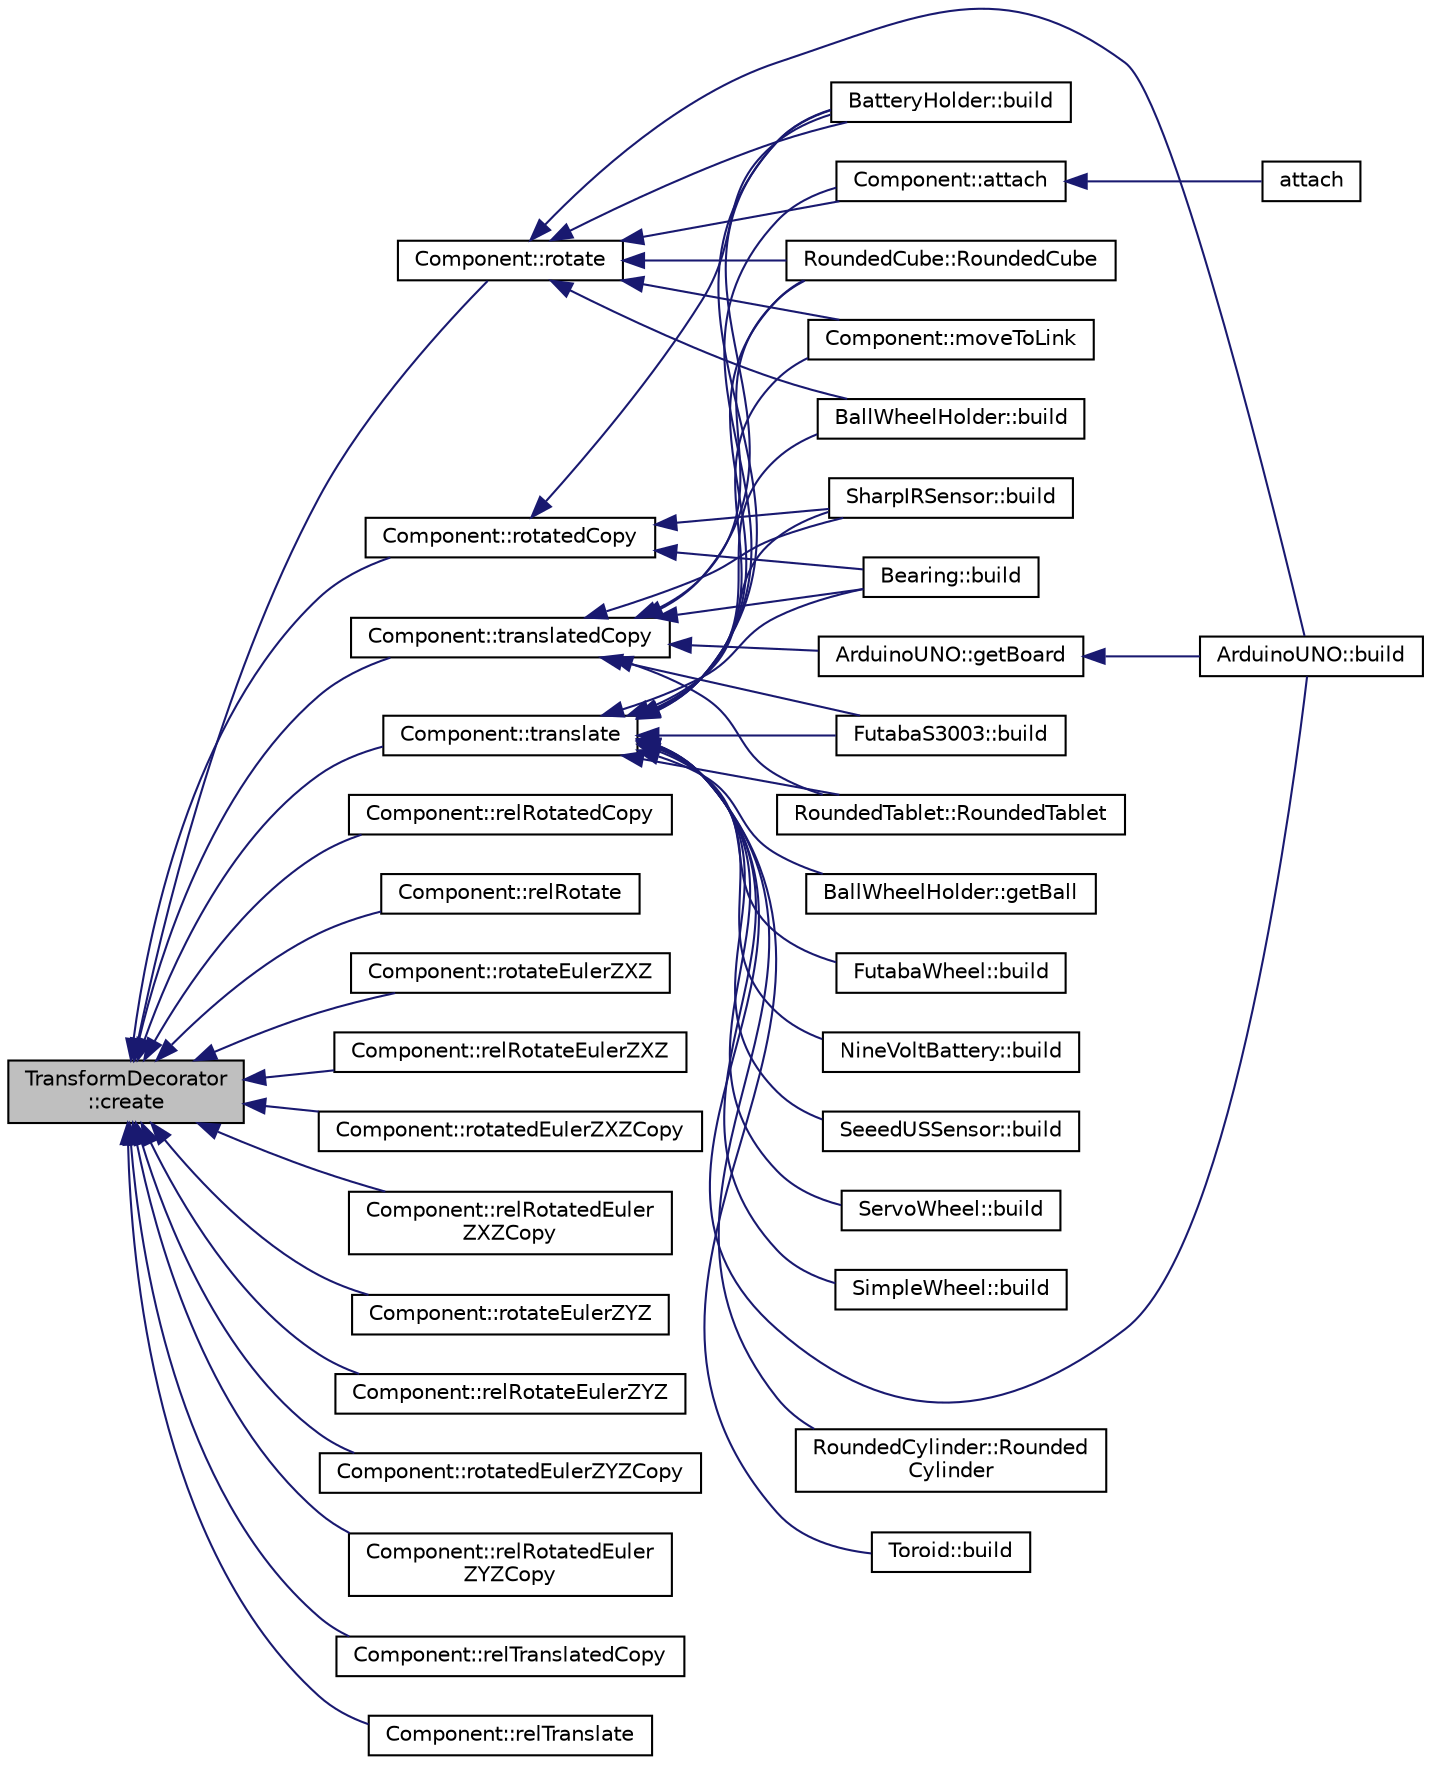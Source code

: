 digraph "TransformDecorator::create"
{
  edge [fontname="Helvetica",fontsize="10",labelfontname="Helvetica",labelfontsize="10"];
  node [fontname="Helvetica",fontsize="10",shape=record];
  rankdir="LR";
  Node1 [label="TransformDecorator\l::create",height=0.2,width=0.4,color="black", fillcolor="grey75", style="filled" fontcolor="black"];
  Node1 -> Node2 [dir="back",color="midnightblue",fontsize="10",style="solid",fontname="Helvetica"];
  Node2 [label="Component::rotatedCopy",height=0.2,width=0.4,color="black", fillcolor="white", style="filled",URL="$classComponent.html#ad428061d4b1fbb0095b70cba6d8a5fd4",tooltip="Rotate the component."];
  Node2 -> Node3 [dir="back",color="midnightblue",fontsize="10",style="solid",fontname="Helvetica"];
  Node3 [label="BatteryHolder::build",height=0.2,width=0.4,color="black", fillcolor="white", style="filled",URL="$classBatteryHolder.html#a31b5756aae7816ef88986302ec12303c",tooltip="Build the piece."];
  Node2 -> Node4 [dir="back",color="midnightblue",fontsize="10",style="solid",fontname="Helvetica"];
  Node4 [label="Bearing::build",height=0.2,width=0.4,color="black", fillcolor="white", style="filled",URL="$classBearing.html#acf031144883f9a2eb8db860d3391547e",tooltip="Build the piece."];
  Node2 -> Node5 [dir="back",color="midnightblue",fontsize="10",style="solid",fontname="Helvetica"];
  Node5 [label="SharpIRSensor::build",height=0.2,width=0.4,color="black", fillcolor="white", style="filled",URL="$classSharpIRSensor.html#a9358ae89493f89e94ecf763fa4f2f542",tooltip="Build the piece."];
  Node1 -> Node6 [dir="back",color="midnightblue",fontsize="10",style="solid",fontname="Helvetica"];
  Node6 [label="Component::relRotatedCopy",height=0.2,width=0.4,color="black", fillcolor="white", style="filled",URL="$classComponent.html#acaf3d36cfecfce9ac15e803f5d5d66d6",tooltip="Rotate the component around its local reference system."];
  Node1 -> Node7 [dir="back",color="midnightblue",fontsize="10",style="solid",fontname="Helvetica"];
  Node7 [label="Component::rotate",height=0.2,width=0.4,color="black", fillcolor="white", style="filled",URL="$classComponent.html#a5d02f92e62bd7a142dcc9c0dae0c908d",tooltip="Rotate the component."];
  Node7 -> Node8 [dir="back",color="midnightblue",fontsize="10",style="solid",fontname="Helvetica"];
  Node8 [label="RoundedCube::RoundedCube",height=0.2,width=0.4,color="black", fillcolor="white", style="filled",URL="$classRoundedCube.html#ad0ba2fd7d94c9b93a559bb36ab5787bf",tooltip="Constructor."];
  Node7 -> Node9 [dir="back",color="midnightblue",fontsize="10",style="solid",fontname="Helvetica"];
  Node9 [label="Component::moveToLink",height=0.2,width=0.4,color="black", fillcolor="white", style="filled",URL="$classComponent.html#a90358faa491581771a2677e8cdc00bfd",tooltip="Move To Link Function This method rotates and translates the component in order to place it at a link..."];
  Node7 -> Node10 [dir="back",color="midnightblue",fontsize="10",style="solid",fontname="Helvetica"];
  Node10 [label="Component::attach",height=0.2,width=0.4,color="black", fillcolor="white", style="filled",URL="$classComponent.html#a229e816c0585cc4452b0200e0e842d1c",tooltip="Attaches two components This method attaches attachment component to the componet, making the links fit together."];
  Node10 -> Node11 [dir="back",color="midnightblue",fontsize="10",style="solid",fontname="Helvetica"];
  Node11 [label="attach",height=0.2,width=0.4,color="black", fillcolor="white", style="filled",URL="$globalfunctions_8h.html#a09e34955be2ae478ecf8ee52ce4cc741",tooltip="Attaches two components This method attaches attachment component to base componet, making the links fit together."];
  Node7 -> Node12 [dir="back",color="midnightblue",fontsize="10",style="solid",fontname="Helvetica"];
  Node12 [label="ArduinoUNO::build",height=0.2,width=0.4,color="black", fillcolor="white", style="filled",URL="$classArduinoUNO.html#a3f36db05b8094951b6a0372fae99e390",tooltip="Build the piece."];
  Node7 -> Node13 [dir="back",color="midnightblue",fontsize="10",style="solid",fontname="Helvetica"];
  Node13 [label="BallWheelHolder::build",height=0.2,width=0.4,color="black", fillcolor="white", style="filled",URL="$classBallWheelHolder.html#a5fdc4b7a1f329bf9e136abb14ce79066",tooltip="Build the piece."];
  Node7 -> Node3 [dir="back",color="midnightblue",fontsize="10",style="solid",fontname="Helvetica"];
  Node1 -> Node14 [dir="back",color="midnightblue",fontsize="10",style="solid",fontname="Helvetica"];
  Node14 [label="Component::relRotate",height=0.2,width=0.4,color="black", fillcolor="white", style="filled",URL="$classComponent.html#a2c3e5cf2bc1680e69b3268e7063cd1d8",tooltip="Rotate the component around its local reference system."];
  Node1 -> Node15 [dir="back",color="midnightblue",fontsize="10",style="solid",fontname="Helvetica"];
  Node15 [label="Component::rotateEulerZXZ",height=0.2,width=0.4,color="black", fillcolor="white", style="filled",URL="$classComponent.html#a65626ffdf954959a05120a15daf04219",tooltip="Rotate the component with Euler Angles ZX&#39;Z&#39;&#39;."];
  Node1 -> Node16 [dir="back",color="midnightblue",fontsize="10",style="solid",fontname="Helvetica"];
  Node16 [label="Component::relRotateEulerZXZ",height=0.2,width=0.4,color="black", fillcolor="white", style="filled",URL="$classComponent.html#a29263e0bb90f81f656e96f2d32c7779a",tooltip="Rotate the component with Euler Angles ZX&#39;Z&#39;&#39; around its local reference system."];
  Node1 -> Node17 [dir="back",color="midnightblue",fontsize="10",style="solid",fontname="Helvetica"];
  Node17 [label="Component::rotatedEulerZXZCopy",height=0.2,width=0.4,color="black", fillcolor="white", style="filled",URL="$classComponent.html#ab274194213390b91a710465d7c7c12ea",tooltip="Rotate a copy of the component with Euler Angles ZX&#39;Z&#39;&#39;."];
  Node1 -> Node18 [dir="back",color="midnightblue",fontsize="10",style="solid",fontname="Helvetica"];
  Node18 [label="Component::relRotatedEuler\lZXZCopy",height=0.2,width=0.4,color="black", fillcolor="white", style="filled",URL="$classComponent.html#a25028782df9545cded87db34bfd597e6",tooltip="Rotate a copy of the component with Euler Angles ZX&#39;Z&#39;&#39; around its local reference system..."];
  Node1 -> Node19 [dir="back",color="midnightblue",fontsize="10",style="solid",fontname="Helvetica"];
  Node19 [label="Component::rotateEulerZYZ",height=0.2,width=0.4,color="black", fillcolor="white", style="filled",URL="$classComponent.html#a495eab23b140a50437e90f84500803eb",tooltip="Rotate the component with Euler Angles ZY&#39;Z&#39;&#39;."];
  Node1 -> Node20 [dir="back",color="midnightblue",fontsize="10",style="solid",fontname="Helvetica"];
  Node20 [label="Component::relRotateEulerZYZ",height=0.2,width=0.4,color="black", fillcolor="white", style="filled",URL="$classComponent.html#a04731b2276edc482d179889f9ac83a5a",tooltip="Rotate the component with Euler Angles ZY&#39;Z&#39;&#39; around its local reference system."];
  Node1 -> Node21 [dir="back",color="midnightblue",fontsize="10",style="solid",fontname="Helvetica"];
  Node21 [label="Component::rotatedEulerZYZCopy",height=0.2,width=0.4,color="black", fillcolor="white", style="filled",URL="$classComponent.html#a0ec11e37ac626ea7ea2ce8019a828a16",tooltip="Rotate a copy of the component with Euler Angles ZX&#39;Z&#39;&#39;."];
  Node1 -> Node22 [dir="back",color="midnightblue",fontsize="10",style="solid",fontname="Helvetica"];
  Node22 [label="Component::relRotatedEuler\lZYZCopy",height=0.2,width=0.4,color="black", fillcolor="white", style="filled",URL="$classComponent.html#aae9aac84bce74a68c307c10cd2fd060e",tooltip="Rotate a copy of the component with Euler Angles ZX&#39;Z&#39;&#39; around its local reference system..."];
  Node1 -> Node23 [dir="back",color="midnightblue",fontsize="10",style="solid",fontname="Helvetica"];
  Node23 [label="Component::translatedCopy",height=0.2,width=0.4,color="black", fillcolor="white", style="filled",URL="$classComponent.html#a871a9cc554e6c5bfa195215fa011e416",tooltip="Translate the component."];
  Node23 -> Node8 [dir="back",color="midnightblue",fontsize="10",style="solid",fontname="Helvetica"];
  Node23 -> Node24 [dir="back",color="midnightblue",fontsize="10",style="solid",fontname="Helvetica"];
  Node24 [label="RoundedTablet::RoundedTablet",height=0.2,width=0.4,color="black", fillcolor="white", style="filled",URL="$classRoundedTablet.html#acb7bd8292117dbfba2b14e928a5f1d1e",tooltip="Constructor."];
  Node23 -> Node25 [dir="back",color="midnightblue",fontsize="10",style="solid",fontname="Helvetica"];
  Node25 [label="ArduinoUNO::getBoard",height=0.2,width=0.4,color="black", fillcolor="white", style="filled",URL="$classArduinoUNO.html#a2765f8e142d0668f66270d15dfb30296",tooltip="returns a component only with the board"];
  Node25 -> Node12 [dir="back",color="midnightblue",fontsize="10",style="solid",fontname="Helvetica"];
  Node23 -> Node3 [dir="back",color="midnightblue",fontsize="10",style="solid",fontname="Helvetica"];
  Node23 -> Node4 [dir="back",color="midnightblue",fontsize="10",style="solid",fontname="Helvetica"];
  Node23 -> Node26 [dir="back",color="midnightblue",fontsize="10",style="solid",fontname="Helvetica"];
  Node26 [label="FutabaS3003::build",height=0.2,width=0.4,color="black", fillcolor="white", style="filled",URL="$classFutabaS3003.html#a780e4ad25476f3d7962675c1b5e4fb03",tooltip="Build the piece."];
  Node23 -> Node5 [dir="back",color="midnightblue",fontsize="10",style="solid",fontname="Helvetica"];
  Node1 -> Node27 [dir="back",color="midnightblue",fontsize="10",style="solid",fontname="Helvetica"];
  Node27 [label="Component::relTranslatedCopy",height=0.2,width=0.4,color="black", fillcolor="white", style="filled",URL="$classComponent.html#a81714ef743a86f37f571a1f40af66770",tooltip="Translate the component wrt. to its local reference system."];
  Node1 -> Node28 [dir="back",color="midnightblue",fontsize="10",style="solid",fontname="Helvetica"];
  Node28 [label="Component::translate",height=0.2,width=0.4,color="black", fillcolor="white", style="filled",URL="$classComponent.html#a0df678527e9d0d65a749bbc5883a71af",tooltip="Translate the component."];
  Node28 -> Node8 [dir="back",color="midnightblue",fontsize="10",style="solid",fontname="Helvetica"];
  Node28 -> Node29 [dir="back",color="midnightblue",fontsize="10",style="solid",fontname="Helvetica"];
  Node29 [label="RoundedCylinder::Rounded\lCylinder",height=0.2,width=0.4,color="black", fillcolor="white", style="filled",URL="$classRoundedCylinder.html#a71de022375f47005a38034c037d6dd2f",tooltip="Static factory method."];
  Node28 -> Node24 [dir="back",color="midnightblue",fontsize="10",style="solid",fontname="Helvetica"];
  Node28 -> Node30 [dir="back",color="midnightblue",fontsize="10",style="solid",fontname="Helvetica"];
  Node30 [label="Toroid::build",height=0.2,width=0.4,color="black", fillcolor="white", style="filled",URL="$classToroid.html#a1f536ca45b977d2b16caddcfac37e8f2",tooltip="Build the piece."];
  Node28 -> Node9 [dir="back",color="midnightblue",fontsize="10",style="solid",fontname="Helvetica"];
  Node28 -> Node10 [dir="back",color="midnightblue",fontsize="10",style="solid",fontname="Helvetica"];
  Node28 -> Node12 [dir="back",color="midnightblue",fontsize="10",style="solid",fontname="Helvetica"];
  Node28 -> Node13 [dir="back",color="midnightblue",fontsize="10",style="solid",fontname="Helvetica"];
  Node28 -> Node31 [dir="back",color="midnightblue",fontsize="10",style="solid",fontname="Helvetica"];
  Node31 [label="BallWheelHolder::getBall",height=0.2,width=0.4,color="black", fillcolor="white", style="filled",URL="$classBallWheelHolder.html#aa345c2a64731ffd98a8562c452b9115b"];
  Node28 -> Node3 [dir="back",color="midnightblue",fontsize="10",style="solid",fontname="Helvetica"];
  Node28 -> Node4 [dir="back",color="midnightblue",fontsize="10",style="solid",fontname="Helvetica"];
  Node28 -> Node26 [dir="back",color="midnightblue",fontsize="10",style="solid",fontname="Helvetica"];
  Node28 -> Node32 [dir="back",color="midnightblue",fontsize="10",style="solid",fontname="Helvetica"];
  Node32 [label="FutabaWheel::build",height=0.2,width=0.4,color="black", fillcolor="white", style="filled",URL="$classFutabaWheel.html#a6dc7222f040225cbea58a7f52ab51bc1",tooltip="Build the piece."];
  Node28 -> Node33 [dir="back",color="midnightblue",fontsize="10",style="solid",fontname="Helvetica"];
  Node33 [label="NineVoltBattery::build",height=0.2,width=0.4,color="black", fillcolor="white", style="filled",URL="$classNineVoltBattery.html#a47fdf8ed2d4de128b9acae2ced2cb9ef",tooltip="Build the piece."];
  Node28 -> Node34 [dir="back",color="midnightblue",fontsize="10",style="solid",fontname="Helvetica"];
  Node34 [label="SeeedUSSensor::build",height=0.2,width=0.4,color="black", fillcolor="white", style="filled",URL="$classSeeedUSSensor.html#a2a01659a5ec32083d7681150a7270a2f",tooltip="Build the piece."];
  Node28 -> Node35 [dir="back",color="midnightblue",fontsize="10",style="solid",fontname="Helvetica"];
  Node35 [label="ServoWheel::build",height=0.2,width=0.4,color="black", fillcolor="white", style="filled",URL="$classServoWheel.html#a1c938e0a0aeac4b0cb9f31081cdbcc62",tooltip="Build the piece."];
  Node28 -> Node5 [dir="back",color="midnightblue",fontsize="10",style="solid",fontname="Helvetica"];
  Node28 -> Node36 [dir="back",color="midnightblue",fontsize="10",style="solid",fontname="Helvetica"];
  Node36 [label="SimpleWheel::build",height=0.2,width=0.4,color="black", fillcolor="white", style="filled",URL="$classSimpleWheel.html#a33754ed6566c483e50a13e3ab9ea1052",tooltip="Build the piece."];
  Node1 -> Node37 [dir="back",color="midnightblue",fontsize="10",style="solid",fontname="Helvetica"];
  Node37 [label="Component::relTranslate",height=0.2,width=0.4,color="black", fillcolor="white", style="filled",URL="$classComponent.html#a9c77e890ea15db01c38273975f9a56ad",tooltip="Translate the component wrt. to its local reference system."];
}
